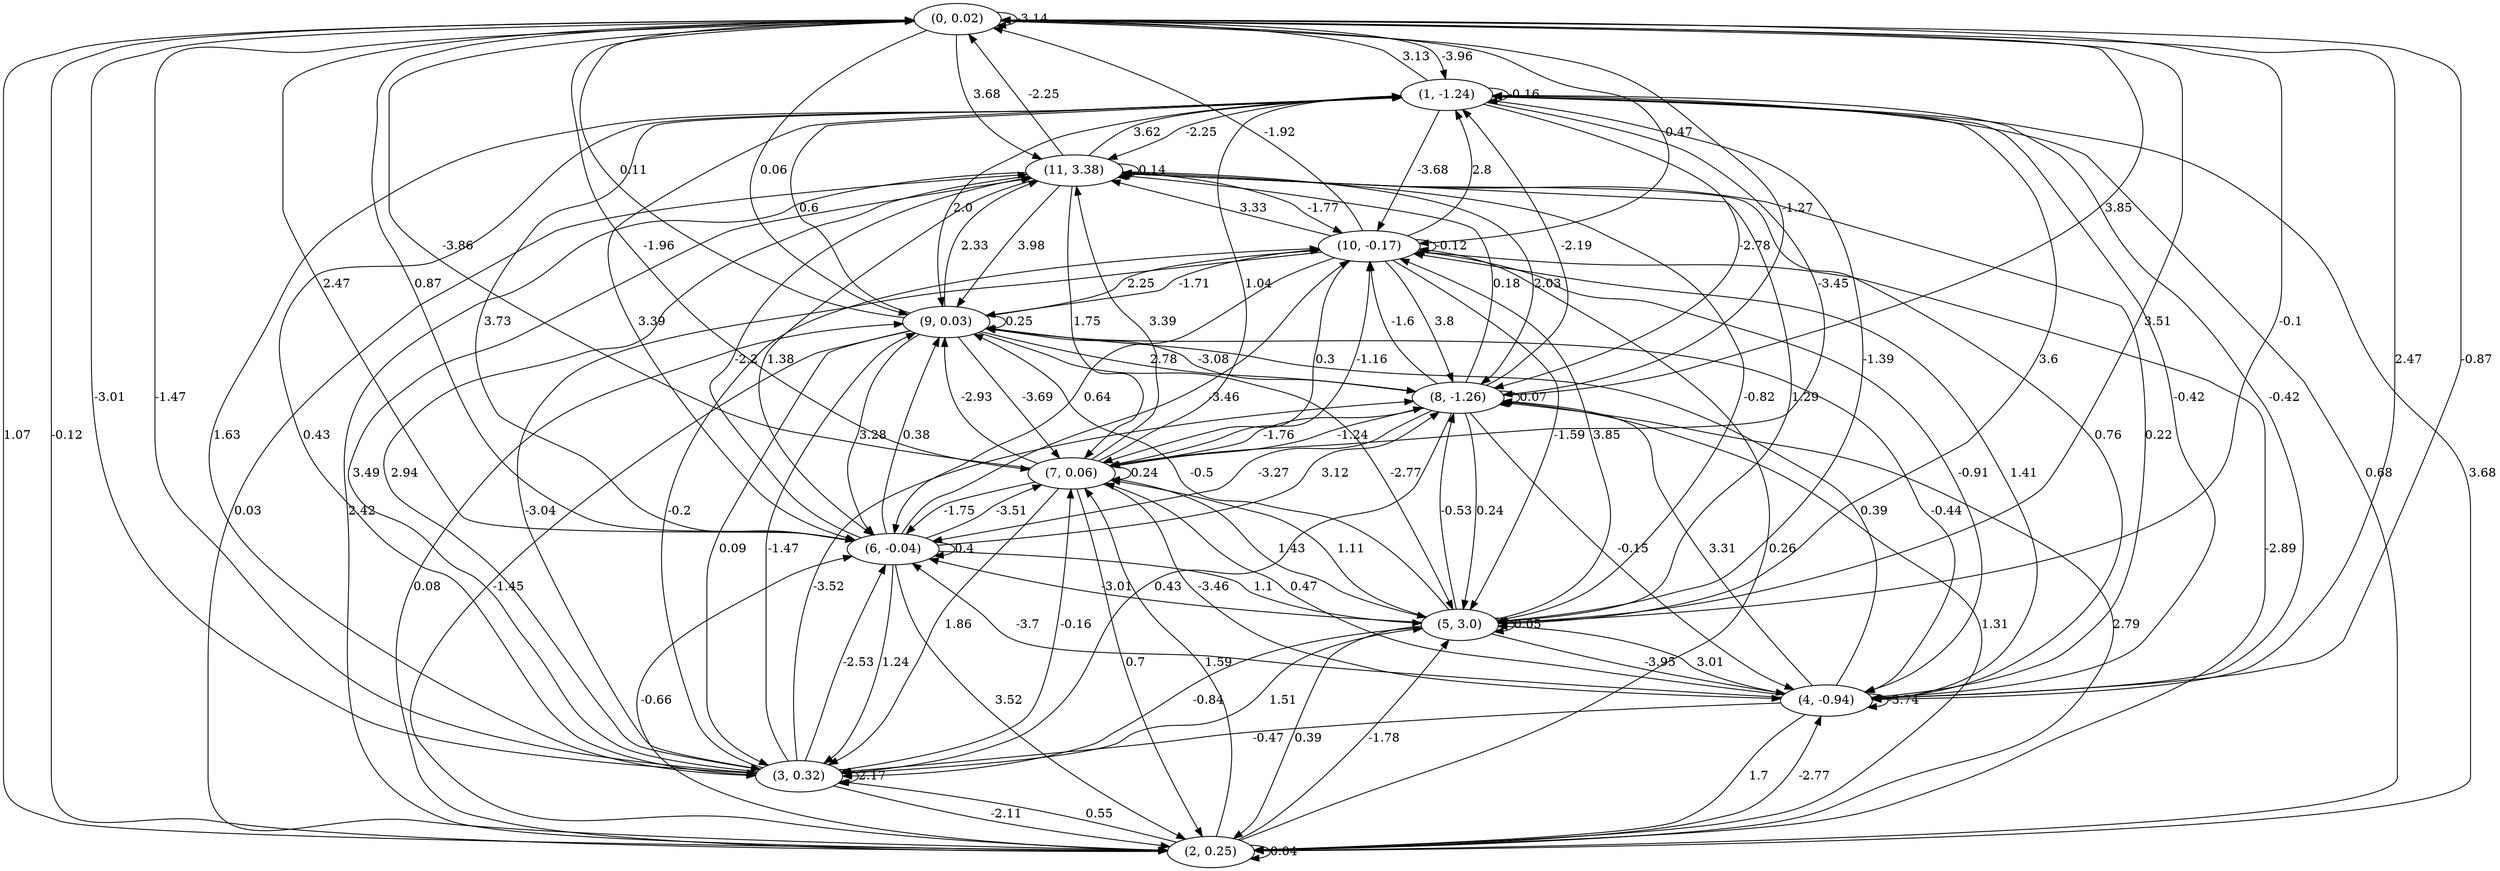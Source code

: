 digraph {
    0 [ label = "(0, 0.02)" ]
    1 [ label = "(1, -1.24)" ]
    2 [ label = "(2, 0.25)" ]
    3 [ label = "(3, 0.32)" ]
    4 [ label = "(4, -0.94)" ]
    5 [ label = "(5, 3.0)" ]
    6 [ label = "(6, -0.04)" ]
    7 [ label = "(7, 0.06)" ]
    8 [ label = "(8, -1.26)" ]
    9 [ label = "(9, 0.03)" ]
    10 [ label = "(10, -0.17)" ]
    11 [ label = "(11, 3.38)" ]
    0 -> 0 [ label = "-3.14" ]
    1 -> 1 [ label = "-0.16" ]
    2 -> 2 [ label = "0.04" ]
    3 -> 3 [ label = "2.17" ]
    4 -> 4 [ label = "-3.74" ]
    5 -> 5 [ label = "0.05" ]
    6 -> 6 [ label = "0.4" ]
    7 -> 7 [ label = "0.24" ]
    8 -> 8 [ label = "0.07" ]
    9 -> 9 [ label = "0.25" ]
    10 -> 10 [ label = "-0.12" ]
    11 -> 11 [ label = "0.14" ]
    1 -> 0 [ label = "3.13" ]
    2 -> 0 [ label = "-0.12" ]
    3 -> 0 [ label = "-1.47" ]
    4 -> 0 [ label = "-0.87" ]
    5 -> 0 [ label = "-0.1" ]
    6 -> 0 [ label = "0.87" ]
    7 -> 0 [ label = "-3.86" ]
    8 -> 0 [ label = "3.85" ]
    9 -> 0 [ label = "0.11" ]
    10 -> 0 [ label = "-1.92" ]
    11 -> 0 [ label = "-2.25" ]
    0 -> 1 [ label = "-3.96" ]
    2 -> 1 [ label = "0.68" ]
    3 -> 1 [ label = "0.43" ]
    4 -> 1 [ label = "-0.42" ]
    5 -> 1 [ label = "3.6" ]
    6 -> 1 [ label = "3.73" ]
    7 -> 1 [ label = "1.04" ]
    8 -> 1 [ label = "-2.19" ]
    9 -> 1 [ label = "0.6" ]
    10 -> 1 [ label = "2.8" ]
    11 -> 1 [ label = "3.62" ]
    0 -> 2 [ label = "1.07" ]
    1 -> 2 [ label = "3.68" ]
    3 -> 2 [ label = "-2.11" ]
    4 -> 2 [ label = "1.7" ]
    5 -> 2 [ label = "0.39" ]
    6 -> 2 [ label = "3.52" ]
    7 -> 2 [ label = "0.7" ]
    8 -> 2 [ label = "1.31" ]
    9 -> 2 [ label = "-1.45" ]
    10 -> 2 [ label = "-2.89" ]
    11 -> 2 [ label = "2.42" ]
    0 -> 3 [ label = "-3.01" ]
    1 -> 3 [ label = "1.63" ]
    2 -> 3 [ label = "0.55" ]
    4 -> 3 [ label = "-0.47" ]
    5 -> 3 [ label = "-0.84" ]
    6 -> 3 [ label = "1.24" ]
    7 -> 3 [ label = "1.86" ]
    8 -> 3 [ label = "0.43" ]
    9 -> 3 [ label = "0.09" ]
    10 -> 3 [ label = "-3.04" ]
    11 -> 3 [ label = "2.94" ]
    0 -> 4 [ label = "2.47" ]
    1 -> 4 [ label = "-0.42" ]
    2 -> 4 [ label = "-2.77" ]
    5 -> 4 [ label = "-3.95" ]
    7 -> 4 [ label = "-3.46" ]
    8 -> 4 [ label = "-0.15" ]
    9 -> 4 [ label = "-0.44" ]
    10 -> 4 [ label = "-0.91" ]
    11 -> 4 [ label = "0.76" ]
    0 -> 5 [ label = "3.51" ]
    1 -> 5 [ label = "-1.39" ]
    2 -> 5 [ label = "-1.78" ]
    3 -> 5 [ label = "1.51" ]
    4 -> 5 [ label = "3.01" ]
    6 -> 5 [ label = "1.1" ]
    7 -> 5 [ label = "1.43" ]
    8 -> 5 [ label = "0.24" ]
    9 -> 5 [ label = "-2.77" ]
    10 -> 5 [ label = "-1.59" ]
    11 -> 5 [ label = "1.29" ]
    0 -> 6 [ label = "2.47" ]
    1 -> 6 [ label = "3.39" ]
    2 -> 6 [ label = "-0.66" ]
    3 -> 6 [ label = "-2.53" ]
    4 -> 6 [ label = "-3.7" ]
    5 -> 6 [ label = "-3.01" ]
    7 -> 6 [ label = "-1.75" ]
    8 -> 6 [ label = "-3.27" ]
    9 -> 6 [ label = "3.28" ]
    10 -> 6 [ label = "0.64" ]
    11 -> 6 [ label = "1.38" ]
    0 -> 7 [ label = "-1.96" ]
    1 -> 7 [ label = "-3.45" ]
    2 -> 7 [ label = "1.59" ]
    3 -> 7 [ label = "-0.16" ]
    4 -> 7 [ label = "0.47" ]
    5 -> 7 [ label = "1.11" ]
    6 -> 7 [ label = "-3.51" ]
    8 -> 7 [ label = "-1.76" ]
    9 -> 7 [ label = "-3.69" ]
    10 -> 7 [ label = "0.3" ]
    11 -> 7 [ label = "1.75" ]
    0 -> 8 [ label = "-1.27" ]
    1 -> 8 [ label = "-2.78" ]
    2 -> 8 [ label = "2.79" ]
    3 -> 8 [ label = "-3.52" ]
    4 -> 8 [ label = "3.31" ]
    5 -> 8 [ label = "-0.53" ]
    6 -> 8 [ label = "3.12" ]
    7 -> 8 [ label = "-1.24" ]
    9 -> 8 [ label = "2.78" ]
    10 -> 8 [ label = "3.8" ]
    11 -> 8 [ label = "2.03" ]
    0 -> 9 [ label = "0.06" ]
    1 -> 9 [ label = "2.0" ]
    2 -> 9 [ label = "0.08" ]
    3 -> 9 [ label = "-1.47" ]
    4 -> 9 [ label = "0.39" ]
    5 -> 9 [ label = "-0.5" ]
    6 -> 9 [ label = "0.38" ]
    7 -> 9 [ label = "-2.93" ]
    8 -> 9 [ label = "-3.08" ]
    10 -> 9 [ label = "-1.71" ]
    11 -> 9 [ label = "3.98" ]
    0 -> 10 [ label = "0.47" ]
    1 -> 10 [ label = "-3.68" ]
    2 -> 10 [ label = "0.26" ]
    3 -> 10 [ label = "-0.2" ]
    4 -> 10 [ label = "1.41" ]
    5 -> 10 [ label = "3.85" ]
    6 -> 10 [ label = "-3.46" ]
    7 -> 10 [ label = "-1.16" ]
    8 -> 10 [ label = "-1.6" ]
    9 -> 10 [ label = "2.25" ]
    11 -> 10 [ label = "-1.77" ]
    0 -> 11 [ label = "3.68" ]
    1 -> 11 [ label = "-2.25" ]
    2 -> 11 [ label = "0.03" ]
    3 -> 11 [ label = "3.49" ]
    4 -> 11 [ label = "0.22" ]
    5 -> 11 [ label = "-0.82" ]
    6 -> 11 [ label = "-2.2" ]
    7 -> 11 [ label = "3.39" ]
    8 -> 11 [ label = "0.18" ]
    9 -> 11 [ label = "2.33" ]
    10 -> 11 [ label = "3.33" ]
}

